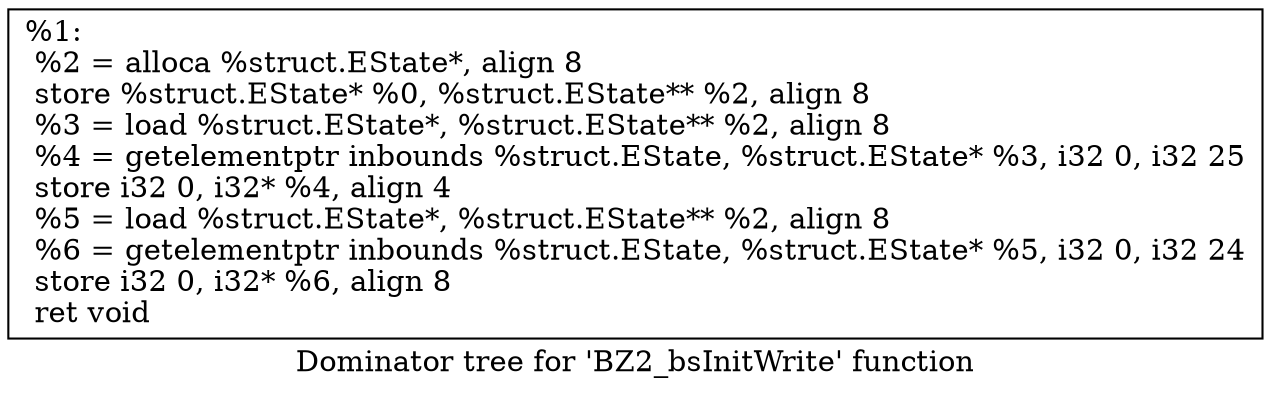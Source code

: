 digraph "Dominator tree for 'BZ2_bsInitWrite' function" {
	label="Dominator tree for 'BZ2_bsInitWrite' function";

	Node0xcb5530 [shape=record,label="{%1:\l  %2 = alloca %struct.EState*, align 8\l  store %struct.EState* %0, %struct.EState** %2, align 8\l  %3 = load %struct.EState*, %struct.EState** %2, align 8\l  %4 = getelementptr inbounds %struct.EState, %struct.EState* %3, i32 0, i32 25\l  store i32 0, i32* %4, align 4\l  %5 = load %struct.EState*, %struct.EState** %2, align 8\l  %6 = getelementptr inbounds %struct.EState, %struct.EState* %5, i32 0, i32 24\l  store i32 0, i32* %6, align 8\l  ret void\l}"];
}
